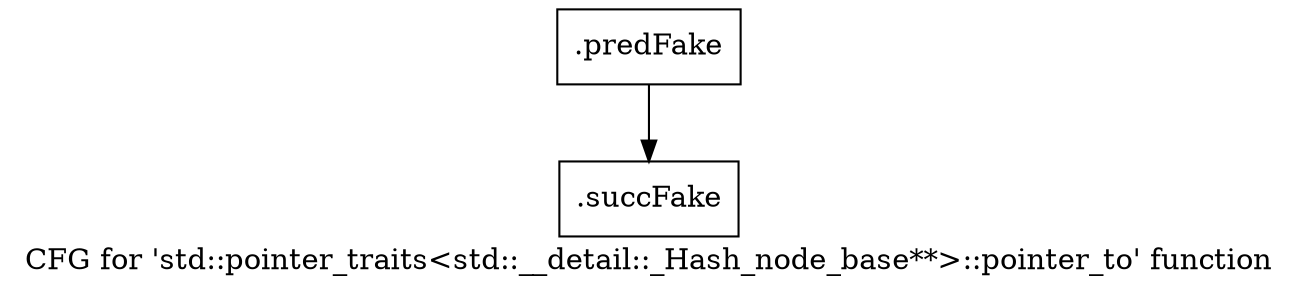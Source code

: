 digraph "CFG for 'std::pointer_traits\<std::__detail::_Hash_node_base**\>::pointer_to' function" {
	label="CFG for 'std::pointer_traits\<std::__detail::_Hash_node_base**\>::pointer_to' function";

	Node0x590bf50 [shape=record,filename="",linenumber="",label="{.predFake}"];
	Node0x590bf50 -> Node0x6095800[ callList="" memoryops="" filename="/mnt/xilinx/Vitis_HLS/2021.2/tps/lnx64/gcc-6.2.0/lib/gcc/x86_64-pc-linux-gnu/6.2.0/../../../../include/c++/6.2.0/bits/ptr_traits.h" execusionnum="0"];
	Node0x6095800 [shape=record,filename="/mnt/xilinx/Vitis_HLS/2021.2/tps/lnx64/gcc-6.2.0/lib/gcc/x86_64-pc-linux-gnu/6.2.0/../../../../include/c++/6.2.0/bits/ptr_traits.h",linenumber="141",label="{.succFake}"];
}
